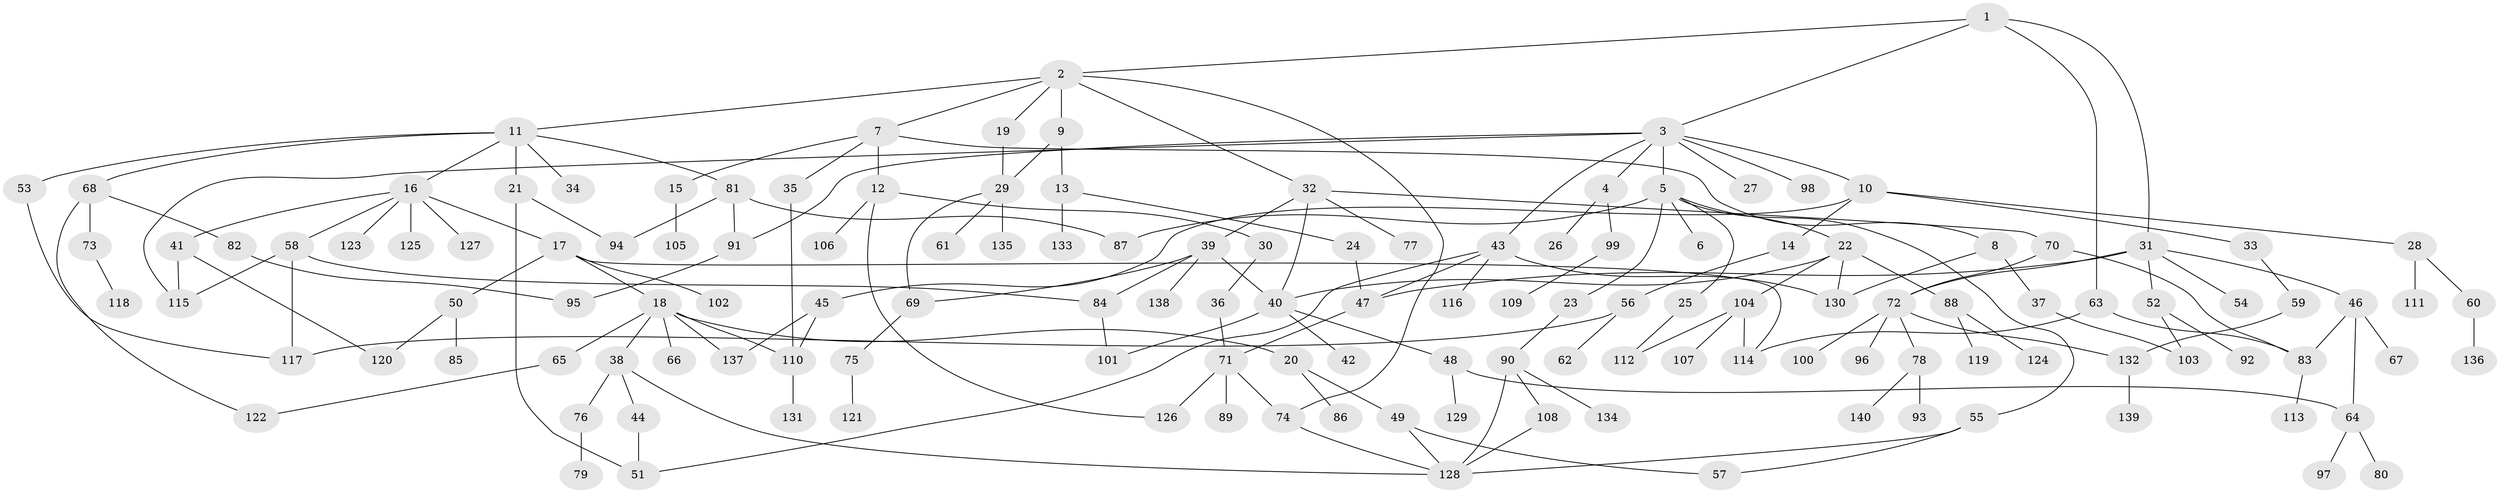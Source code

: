 // Generated by graph-tools (version 1.1) at 2025/34/03/09/25 02:34:04]
// undirected, 140 vertices, 182 edges
graph export_dot {
graph [start="1"]
  node [color=gray90,style=filled];
  1;
  2;
  3;
  4;
  5;
  6;
  7;
  8;
  9;
  10;
  11;
  12;
  13;
  14;
  15;
  16;
  17;
  18;
  19;
  20;
  21;
  22;
  23;
  24;
  25;
  26;
  27;
  28;
  29;
  30;
  31;
  32;
  33;
  34;
  35;
  36;
  37;
  38;
  39;
  40;
  41;
  42;
  43;
  44;
  45;
  46;
  47;
  48;
  49;
  50;
  51;
  52;
  53;
  54;
  55;
  56;
  57;
  58;
  59;
  60;
  61;
  62;
  63;
  64;
  65;
  66;
  67;
  68;
  69;
  70;
  71;
  72;
  73;
  74;
  75;
  76;
  77;
  78;
  79;
  80;
  81;
  82;
  83;
  84;
  85;
  86;
  87;
  88;
  89;
  90;
  91;
  92;
  93;
  94;
  95;
  96;
  97;
  98;
  99;
  100;
  101;
  102;
  103;
  104;
  105;
  106;
  107;
  108;
  109;
  110;
  111;
  112;
  113;
  114;
  115;
  116;
  117;
  118;
  119;
  120;
  121;
  122;
  123;
  124;
  125;
  126;
  127;
  128;
  129;
  130;
  131;
  132;
  133;
  134;
  135;
  136;
  137;
  138;
  139;
  140;
  1 -- 2;
  1 -- 3;
  1 -- 31;
  1 -- 63;
  2 -- 7;
  2 -- 9;
  2 -- 11;
  2 -- 19;
  2 -- 32;
  2 -- 74;
  3 -- 4;
  3 -- 5;
  3 -- 10;
  3 -- 27;
  3 -- 43;
  3 -- 91;
  3 -- 98;
  3 -- 115;
  4 -- 26;
  4 -- 99;
  5 -- 6;
  5 -- 22;
  5 -- 23;
  5 -- 25;
  5 -- 55;
  5 -- 87;
  7 -- 8;
  7 -- 12;
  7 -- 15;
  7 -- 35;
  8 -- 37;
  8 -- 130;
  9 -- 13;
  9 -- 29;
  10 -- 14;
  10 -- 28;
  10 -- 33;
  10 -- 45;
  11 -- 16;
  11 -- 21;
  11 -- 34;
  11 -- 53;
  11 -- 68;
  11 -- 81;
  12 -- 30;
  12 -- 106;
  12 -- 126;
  13 -- 24;
  13 -- 133;
  14 -- 56;
  15 -- 105;
  16 -- 17;
  16 -- 41;
  16 -- 58;
  16 -- 123;
  16 -- 125;
  16 -- 127;
  17 -- 18;
  17 -- 50;
  17 -- 102;
  17 -- 114;
  18 -- 20;
  18 -- 38;
  18 -- 65;
  18 -- 66;
  18 -- 110;
  18 -- 137;
  19 -- 29;
  20 -- 49;
  20 -- 86;
  21 -- 51;
  21 -- 94;
  22 -- 40;
  22 -- 88;
  22 -- 104;
  22 -- 130;
  23 -- 90;
  24 -- 47;
  25 -- 112;
  28 -- 60;
  28 -- 111;
  29 -- 61;
  29 -- 69;
  29 -- 135;
  30 -- 36;
  31 -- 46;
  31 -- 52;
  31 -- 54;
  31 -- 72;
  31 -- 47;
  32 -- 39;
  32 -- 70;
  32 -- 77;
  32 -- 40;
  33 -- 59;
  35 -- 110;
  36 -- 71;
  37 -- 103;
  38 -- 44;
  38 -- 76;
  38 -- 128;
  39 -- 138;
  39 -- 84;
  39 -- 69;
  39 -- 40;
  40 -- 42;
  40 -- 48;
  40 -- 101;
  41 -- 120;
  41 -- 115;
  43 -- 47;
  43 -- 116;
  43 -- 130;
  43 -- 51;
  44 -- 51;
  45 -- 110;
  45 -- 137;
  46 -- 64;
  46 -- 67;
  46 -- 83;
  47 -- 71;
  48 -- 129;
  48 -- 64;
  49 -- 128;
  49 -- 57;
  50 -- 85;
  50 -- 120;
  52 -- 92;
  52 -- 103;
  53 -- 117;
  55 -- 57;
  55 -- 128;
  56 -- 62;
  56 -- 117;
  58 -- 84;
  58 -- 117;
  58 -- 115;
  59 -- 132;
  60 -- 136;
  63 -- 114;
  63 -- 83;
  64 -- 80;
  64 -- 97;
  65 -- 122;
  68 -- 73;
  68 -- 82;
  68 -- 122;
  69 -- 75;
  70 -- 72;
  70 -- 83;
  71 -- 89;
  71 -- 126;
  71 -- 74;
  72 -- 78;
  72 -- 96;
  72 -- 100;
  72 -- 132;
  73 -- 118;
  74 -- 128;
  75 -- 121;
  76 -- 79;
  78 -- 93;
  78 -- 140;
  81 -- 94;
  81 -- 87;
  81 -- 91;
  82 -- 95;
  83 -- 113;
  84 -- 101;
  88 -- 119;
  88 -- 124;
  90 -- 108;
  90 -- 134;
  90 -- 128;
  91 -- 95;
  99 -- 109;
  104 -- 107;
  104 -- 112;
  104 -- 114;
  108 -- 128;
  110 -- 131;
  132 -- 139;
}
